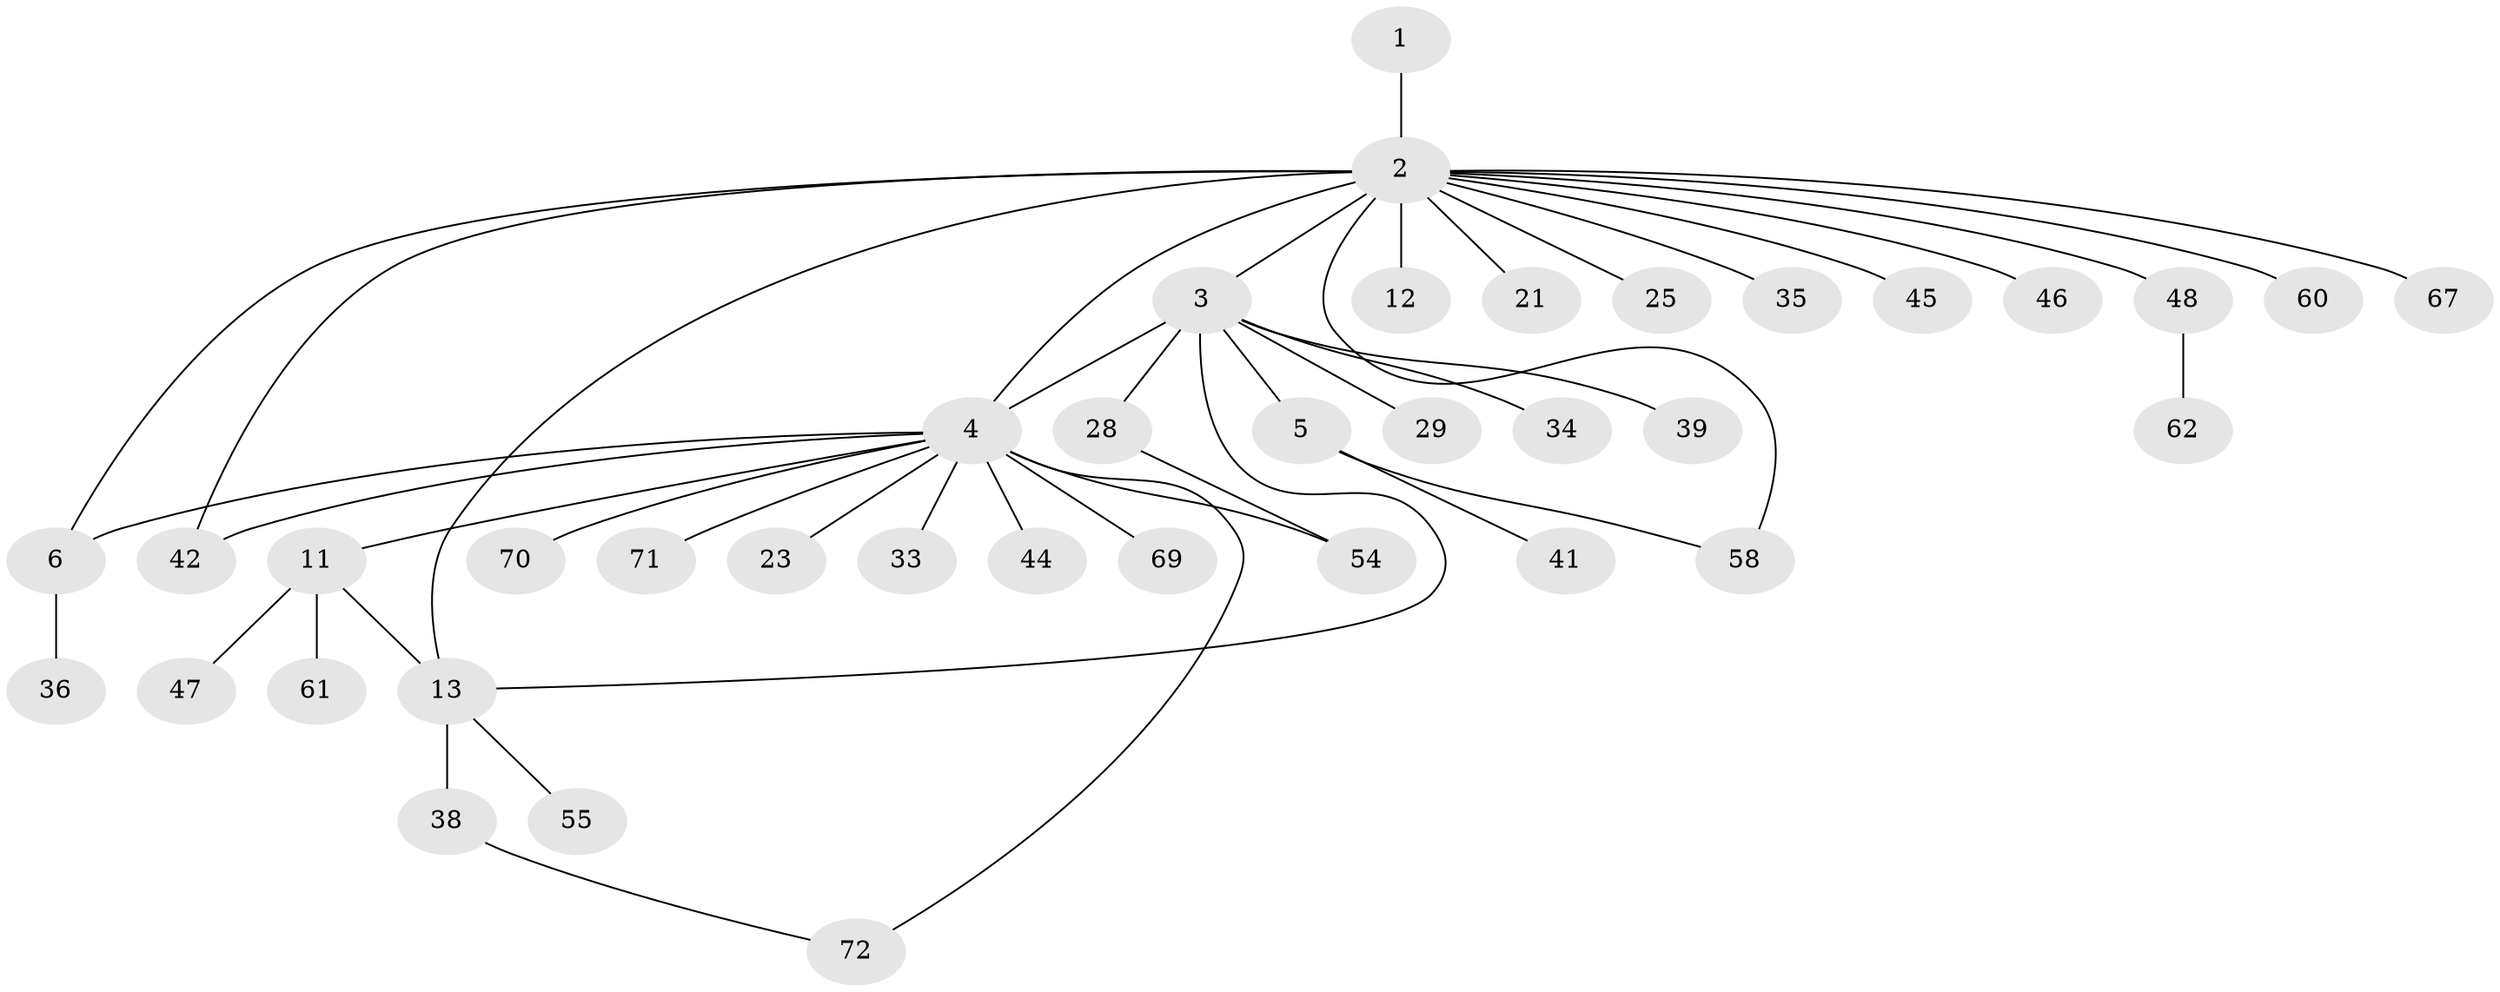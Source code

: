 // original degree distribution, {1: 0.5526315789473685, 17: 0.013157894736842105, 8: 0.013157894736842105, 12: 0.013157894736842105, 3: 0.10526315789473684, 6: 0.02631578947368421, 4: 0.039473684210526314, 5: 0.039473684210526314, 2: 0.19736842105263158}
// Generated by graph-tools (version 1.1) at 2025/14/03/09/25 04:14:20]
// undirected, 38 vertices, 45 edges
graph export_dot {
graph [start="1"]
  node [color=gray90,style=filled];
  1;
  2 [super="+17+53+7+31"];
  3 [super="+22+73"];
  4 [super="+10+66+37+16+40+8+59+57+9"];
  5;
  6 [super="+43+50+14"];
  11 [super="+68"];
  12 [super="+15"];
  13 [super="+24+19+27"];
  21;
  23;
  25;
  28 [super="+56"];
  29;
  33;
  34;
  35;
  36;
  38;
  39;
  41;
  42;
  44;
  45;
  46;
  47;
  48;
  54 [super="+63"];
  55 [super="+64"];
  58;
  60;
  61;
  62;
  67;
  69 [super="+75"];
  70;
  71;
  72;
  1 -- 2;
  2 -- 3;
  2 -- 6;
  2 -- 12;
  2 -- 13 [weight=2];
  2 -- 21;
  2 -- 25;
  2 -- 42;
  2 -- 46;
  2 -- 48;
  2 -- 67;
  2 -- 35;
  2 -- 45;
  2 -- 58;
  2 -- 60;
  2 -- 4 [weight=2];
  3 -- 4;
  3 -- 5;
  3 -- 28;
  3 -- 34;
  3 -- 13;
  3 -- 29;
  3 -- 39;
  4 -- 70;
  4 -- 72;
  4 -- 11;
  4 -- 69 [weight=2];
  4 -- 54;
  4 -- 44;
  4 -- 42;
  4 -- 33;
  4 -- 23;
  4 -- 6;
  4 -- 71;
  5 -- 41;
  5 -- 58;
  6 -- 36;
  11 -- 47;
  11 -- 61;
  11 -- 13;
  13 -- 38;
  13 -- 55;
  28 -- 54;
  38 -- 72;
  48 -- 62;
}
